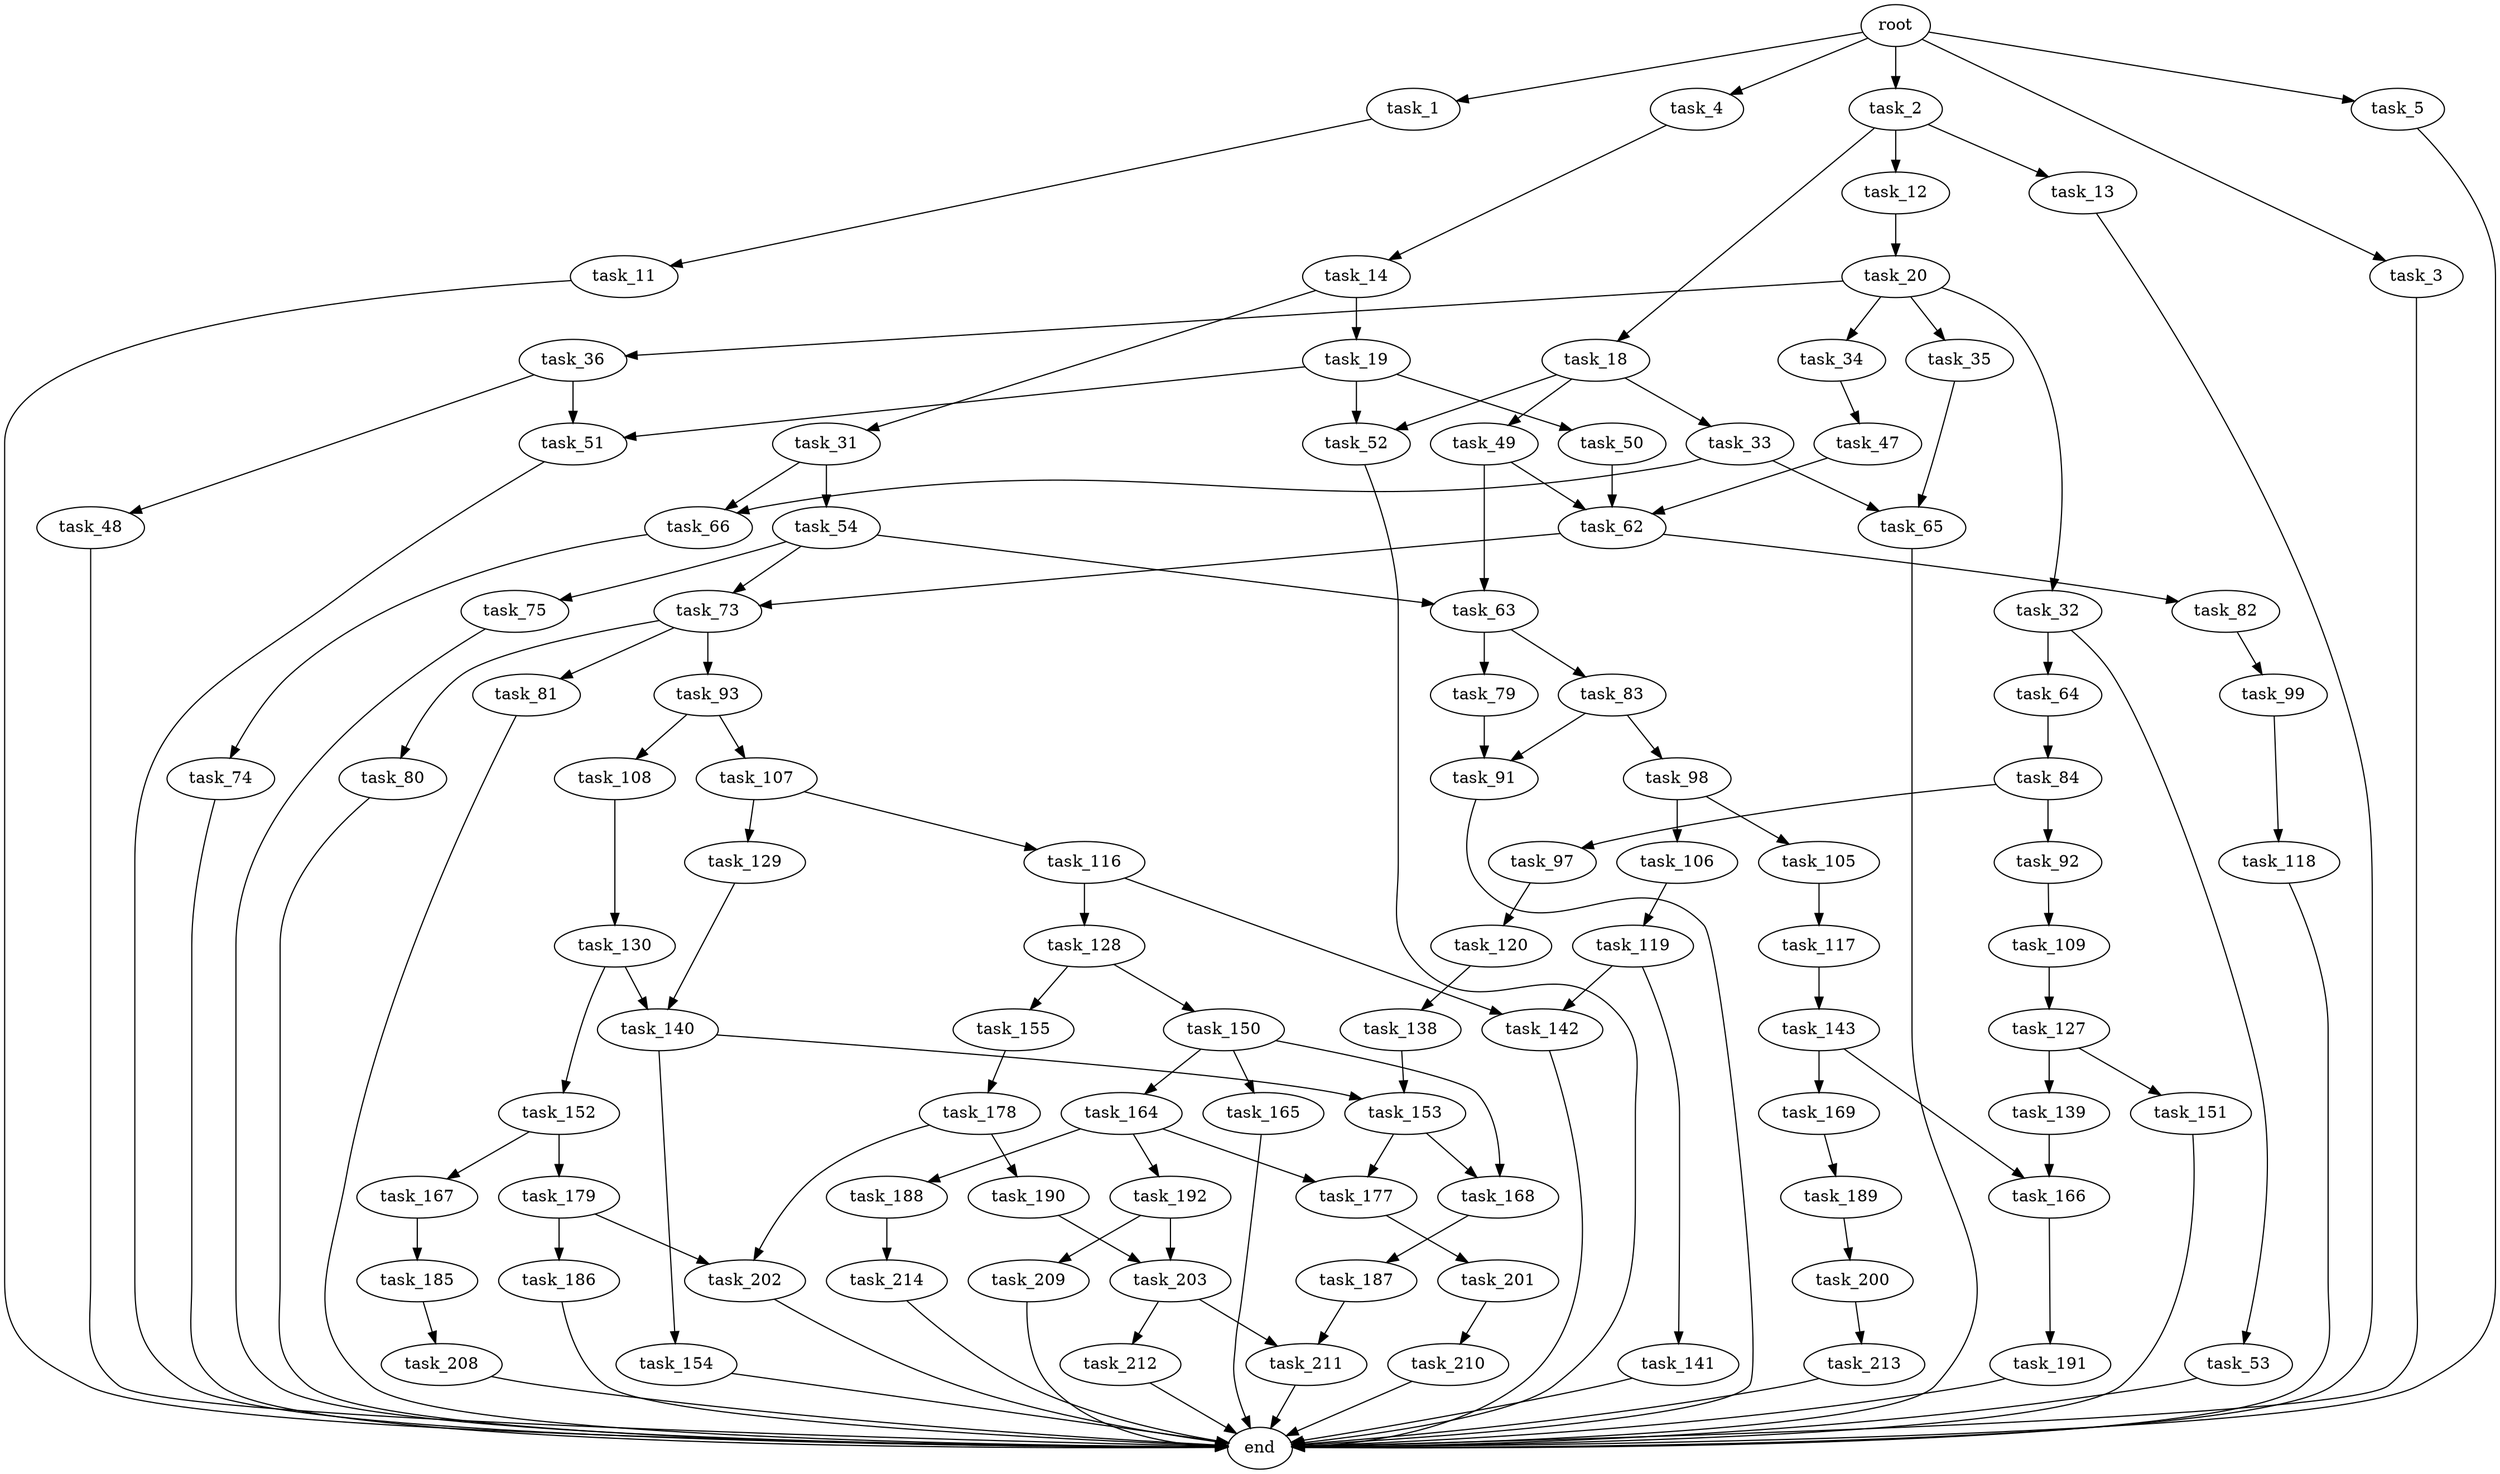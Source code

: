 digraph G {
  root [size="0.000000"];
  task_1 [size="6567066138.000000"];
  task_2 [size="368293445632.000000"];
  task_3 [size="659847609391.000000"];
  task_4 [size="549755813888.000000"];
  task_5 [size="283612963602.000000"];
  task_11 [size="368293445632.000000"];
  task_12 [size="134217728000.000000"];
  task_13 [size="4169321434.000000"];
  task_14 [size="8992241402.000000"];
  task_18 [size="6526057853.000000"];
  task_19 [size="101547515005.000000"];
  task_20 [size="28991029248.000000"];
  task_31 [size="3292528561.000000"];
  task_32 [size="337715511896.000000"];
  task_33 [size="8589934592.000000"];
  task_34 [size="1073741824000.000000"];
  task_35 [size="368293445632.000000"];
  task_36 [size="231928233984.000000"];
  task_47 [size="247493751611.000000"];
  task_48 [size="1073741824000.000000"];
  task_49 [size="747959143417.000000"];
  task_50 [size="361427993892.000000"];
  task_51 [size="408441987365.000000"];
  task_52 [size="8589934592.000000"];
  task_53 [size="68719476736.000000"];
  task_54 [size="471306223680.000000"];
  task_62 [size="17973108209.000000"];
  task_63 [size="1129105913975.000000"];
  task_64 [size="235858391571.000000"];
  task_65 [size="94762270091.000000"];
  task_66 [size="368293445632.000000"];
  task_73 [size="101384712673.000000"];
  task_74 [size="990846598821.000000"];
  task_75 [size="4876874292.000000"];
  task_79 [size="1073741824000.000000"];
  task_80 [size="134217728000.000000"];
  task_81 [size="1309822354.000000"];
  task_82 [size="42335388552.000000"];
  task_83 [size="419515484443.000000"];
  task_84 [size="456469667111.000000"];
  task_91 [size="174351541050.000000"];
  task_92 [size="368293445632.000000"];
  task_93 [size="14606024353.000000"];
  task_97 [size="877371152.000000"];
  task_98 [size="1073741824000.000000"];
  task_99 [size="4178525502.000000"];
  task_105 [size="28991029248.000000"];
  task_106 [size="4635063058.000000"];
  task_107 [size="1881782086.000000"];
  task_108 [size="42041717101.000000"];
  task_109 [size="184747740936.000000"];
  task_116 [size="19268599439.000000"];
  task_117 [size="78707987770.000000"];
  task_118 [size="26559606763.000000"];
  task_119 [size="21887016252.000000"];
  task_120 [size="68719476736.000000"];
  task_127 [size="28991029248.000000"];
  task_128 [size="41821321022.000000"];
  task_129 [size="315208758387.000000"];
  task_130 [size="20046916947.000000"];
  task_138 [size="12880664003.000000"];
  task_139 [size="134217728000.000000"];
  task_140 [size="1537726114.000000"];
  task_141 [size="4661425672.000000"];
  task_142 [size="28991029248.000000"];
  task_143 [size="16648258821.000000"];
  task_150 [size="18297954402.000000"];
  task_151 [size="3474393526.000000"];
  task_152 [size="265101870332.000000"];
  task_153 [size="552442084872.000000"];
  task_154 [size="9564774045.000000"];
  task_155 [size="206101595002.000000"];
  task_164 [size="1073741824000.000000"];
  task_165 [size="43992300954.000000"];
  task_166 [size="46852604007.000000"];
  task_167 [size="549755813888.000000"];
  task_168 [size="68719476736.000000"];
  task_169 [size="28991029248.000000"];
  task_177 [size="15844145532.000000"];
  task_178 [size="158260866602.000000"];
  task_179 [size="28991029248.000000"];
  task_185 [size="2722437909.000000"];
  task_186 [size="1390039979.000000"];
  task_187 [size="782757789696.000000"];
  task_188 [size="1435848749.000000"];
  task_189 [size="1095004173.000000"];
  task_190 [size="204790004613.000000"];
  task_191 [size="134217728000.000000"];
  task_192 [size="14429006648.000000"];
  task_200 [size="5515837411.000000"];
  task_201 [size="28991029248.000000"];
  task_202 [size="194993634581.000000"];
  task_203 [size="281586572349.000000"];
  task_208 [size="884549775362.000000"];
  task_209 [size="39049718773.000000"];
  task_210 [size="368293445632.000000"];
  task_211 [size="549755813888.000000"];
  task_212 [size="1119927205.000000"];
  task_213 [size="1073741824000.000000"];
  task_214 [size="4295945858.000000"];
  end [size="0.000000"];

  root -> task_1 [size="1.000000"];
  root -> task_2 [size="1.000000"];
  root -> task_3 [size="1.000000"];
  root -> task_4 [size="1.000000"];
  root -> task_5 [size="1.000000"];
  task_1 -> task_11 [size="33554432.000000"];
  task_2 -> task_12 [size="411041792.000000"];
  task_2 -> task_13 [size="411041792.000000"];
  task_2 -> task_18 [size="411041792.000000"];
  task_3 -> end [size="1.000000"];
  task_4 -> task_14 [size="536870912.000000"];
  task_5 -> end [size="1.000000"];
  task_11 -> end [size="1.000000"];
  task_12 -> task_20 [size="209715200.000000"];
  task_13 -> end [size="1.000000"];
  task_14 -> task_19 [size="301989888.000000"];
  task_14 -> task_31 [size="301989888.000000"];
  task_18 -> task_33 [size="209715200.000000"];
  task_18 -> task_49 [size="209715200.000000"];
  task_18 -> task_52 [size="209715200.000000"];
  task_19 -> task_50 [size="75497472.000000"];
  task_19 -> task_51 [size="75497472.000000"];
  task_19 -> task_52 [size="75497472.000000"];
  task_20 -> task_32 [size="75497472.000000"];
  task_20 -> task_34 [size="75497472.000000"];
  task_20 -> task_35 [size="75497472.000000"];
  task_20 -> task_36 [size="75497472.000000"];
  task_31 -> task_54 [size="75497472.000000"];
  task_31 -> task_66 [size="75497472.000000"];
  task_32 -> task_53 [size="301989888.000000"];
  task_32 -> task_64 [size="301989888.000000"];
  task_33 -> task_65 [size="33554432.000000"];
  task_33 -> task_66 [size="33554432.000000"];
  task_34 -> task_47 [size="838860800.000000"];
  task_35 -> task_65 [size="411041792.000000"];
  task_36 -> task_48 [size="301989888.000000"];
  task_36 -> task_51 [size="301989888.000000"];
  task_47 -> task_62 [size="209715200.000000"];
  task_48 -> end [size="1.000000"];
  task_49 -> task_62 [size="679477248.000000"];
  task_49 -> task_63 [size="679477248.000000"];
  task_50 -> task_62 [size="679477248.000000"];
  task_51 -> end [size="1.000000"];
  task_52 -> end [size="1.000000"];
  task_53 -> end [size="1.000000"];
  task_54 -> task_63 [size="679477248.000000"];
  task_54 -> task_73 [size="679477248.000000"];
  task_54 -> task_75 [size="679477248.000000"];
  task_62 -> task_73 [size="679477248.000000"];
  task_62 -> task_82 [size="679477248.000000"];
  task_63 -> task_79 [size="838860800.000000"];
  task_63 -> task_83 [size="838860800.000000"];
  task_64 -> task_84 [size="209715200.000000"];
  task_65 -> end [size="1.000000"];
  task_66 -> task_74 [size="411041792.000000"];
  task_73 -> task_80 [size="209715200.000000"];
  task_73 -> task_81 [size="209715200.000000"];
  task_73 -> task_93 [size="209715200.000000"];
  task_74 -> end [size="1.000000"];
  task_75 -> end [size="1.000000"];
  task_79 -> task_91 [size="838860800.000000"];
  task_80 -> end [size="1.000000"];
  task_81 -> end [size="1.000000"];
  task_82 -> task_99 [size="33554432.000000"];
  task_83 -> task_91 [size="411041792.000000"];
  task_83 -> task_98 [size="411041792.000000"];
  task_84 -> task_92 [size="679477248.000000"];
  task_84 -> task_97 [size="679477248.000000"];
  task_91 -> end [size="1.000000"];
  task_92 -> task_109 [size="411041792.000000"];
  task_93 -> task_107 [size="301989888.000000"];
  task_93 -> task_108 [size="301989888.000000"];
  task_97 -> task_120 [size="75497472.000000"];
  task_98 -> task_105 [size="838860800.000000"];
  task_98 -> task_106 [size="838860800.000000"];
  task_99 -> task_118 [size="75497472.000000"];
  task_105 -> task_117 [size="75497472.000000"];
  task_106 -> task_119 [size="209715200.000000"];
  task_107 -> task_116 [size="33554432.000000"];
  task_107 -> task_129 [size="33554432.000000"];
  task_108 -> task_130 [size="33554432.000000"];
  task_109 -> task_127 [size="838860800.000000"];
  task_116 -> task_128 [size="33554432.000000"];
  task_116 -> task_142 [size="33554432.000000"];
  task_117 -> task_143 [size="134217728.000000"];
  task_118 -> end [size="1.000000"];
  task_119 -> task_141 [size="536870912.000000"];
  task_119 -> task_142 [size="536870912.000000"];
  task_120 -> task_138 [size="134217728.000000"];
  task_127 -> task_139 [size="75497472.000000"];
  task_127 -> task_151 [size="75497472.000000"];
  task_128 -> task_150 [size="33554432.000000"];
  task_128 -> task_155 [size="33554432.000000"];
  task_129 -> task_140 [size="209715200.000000"];
  task_130 -> task_140 [size="838860800.000000"];
  task_130 -> task_152 [size="838860800.000000"];
  task_138 -> task_153 [size="209715200.000000"];
  task_139 -> task_166 [size="209715200.000000"];
  task_140 -> task_153 [size="33554432.000000"];
  task_140 -> task_154 [size="33554432.000000"];
  task_141 -> end [size="1.000000"];
  task_142 -> end [size="1.000000"];
  task_143 -> task_166 [size="536870912.000000"];
  task_143 -> task_169 [size="536870912.000000"];
  task_150 -> task_164 [size="679477248.000000"];
  task_150 -> task_165 [size="679477248.000000"];
  task_150 -> task_168 [size="679477248.000000"];
  task_151 -> end [size="1.000000"];
  task_152 -> task_167 [size="209715200.000000"];
  task_152 -> task_179 [size="209715200.000000"];
  task_153 -> task_168 [size="536870912.000000"];
  task_153 -> task_177 [size="536870912.000000"];
  task_154 -> end [size="1.000000"];
  task_155 -> task_178 [size="679477248.000000"];
  task_164 -> task_177 [size="838860800.000000"];
  task_164 -> task_188 [size="838860800.000000"];
  task_164 -> task_192 [size="838860800.000000"];
  task_165 -> end [size="1.000000"];
  task_166 -> task_191 [size="33554432.000000"];
  task_167 -> task_185 [size="536870912.000000"];
  task_168 -> task_187 [size="134217728.000000"];
  task_169 -> task_189 [size="75497472.000000"];
  task_177 -> task_201 [size="301989888.000000"];
  task_178 -> task_190 [size="134217728.000000"];
  task_178 -> task_202 [size="134217728.000000"];
  task_179 -> task_186 [size="75497472.000000"];
  task_179 -> task_202 [size="75497472.000000"];
  task_185 -> task_208 [size="75497472.000000"];
  task_186 -> end [size="1.000000"];
  task_187 -> task_211 [size="679477248.000000"];
  task_188 -> task_214 [size="75497472.000000"];
  task_189 -> task_200 [size="33554432.000000"];
  task_190 -> task_203 [size="134217728.000000"];
  task_191 -> end [size="1.000000"];
  task_192 -> task_203 [size="301989888.000000"];
  task_192 -> task_209 [size="301989888.000000"];
  task_200 -> task_213 [size="679477248.000000"];
  task_201 -> task_210 [size="75497472.000000"];
  task_202 -> end [size="1.000000"];
  task_203 -> task_211 [size="209715200.000000"];
  task_203 -> task_212 [size="209715200.000000"];
  task_208 -> end [size="1.000000"];
  task_209 -> end [size="1.000000"];
  task_210 -> end [size="1.000000"];
  task_211 -> end [size="1.000000"];
  task_212 -> end [size="1.000000"];
  task_213 -> end [size="1.000000"];
  task_214 -> end [size="1.000000"];
}
